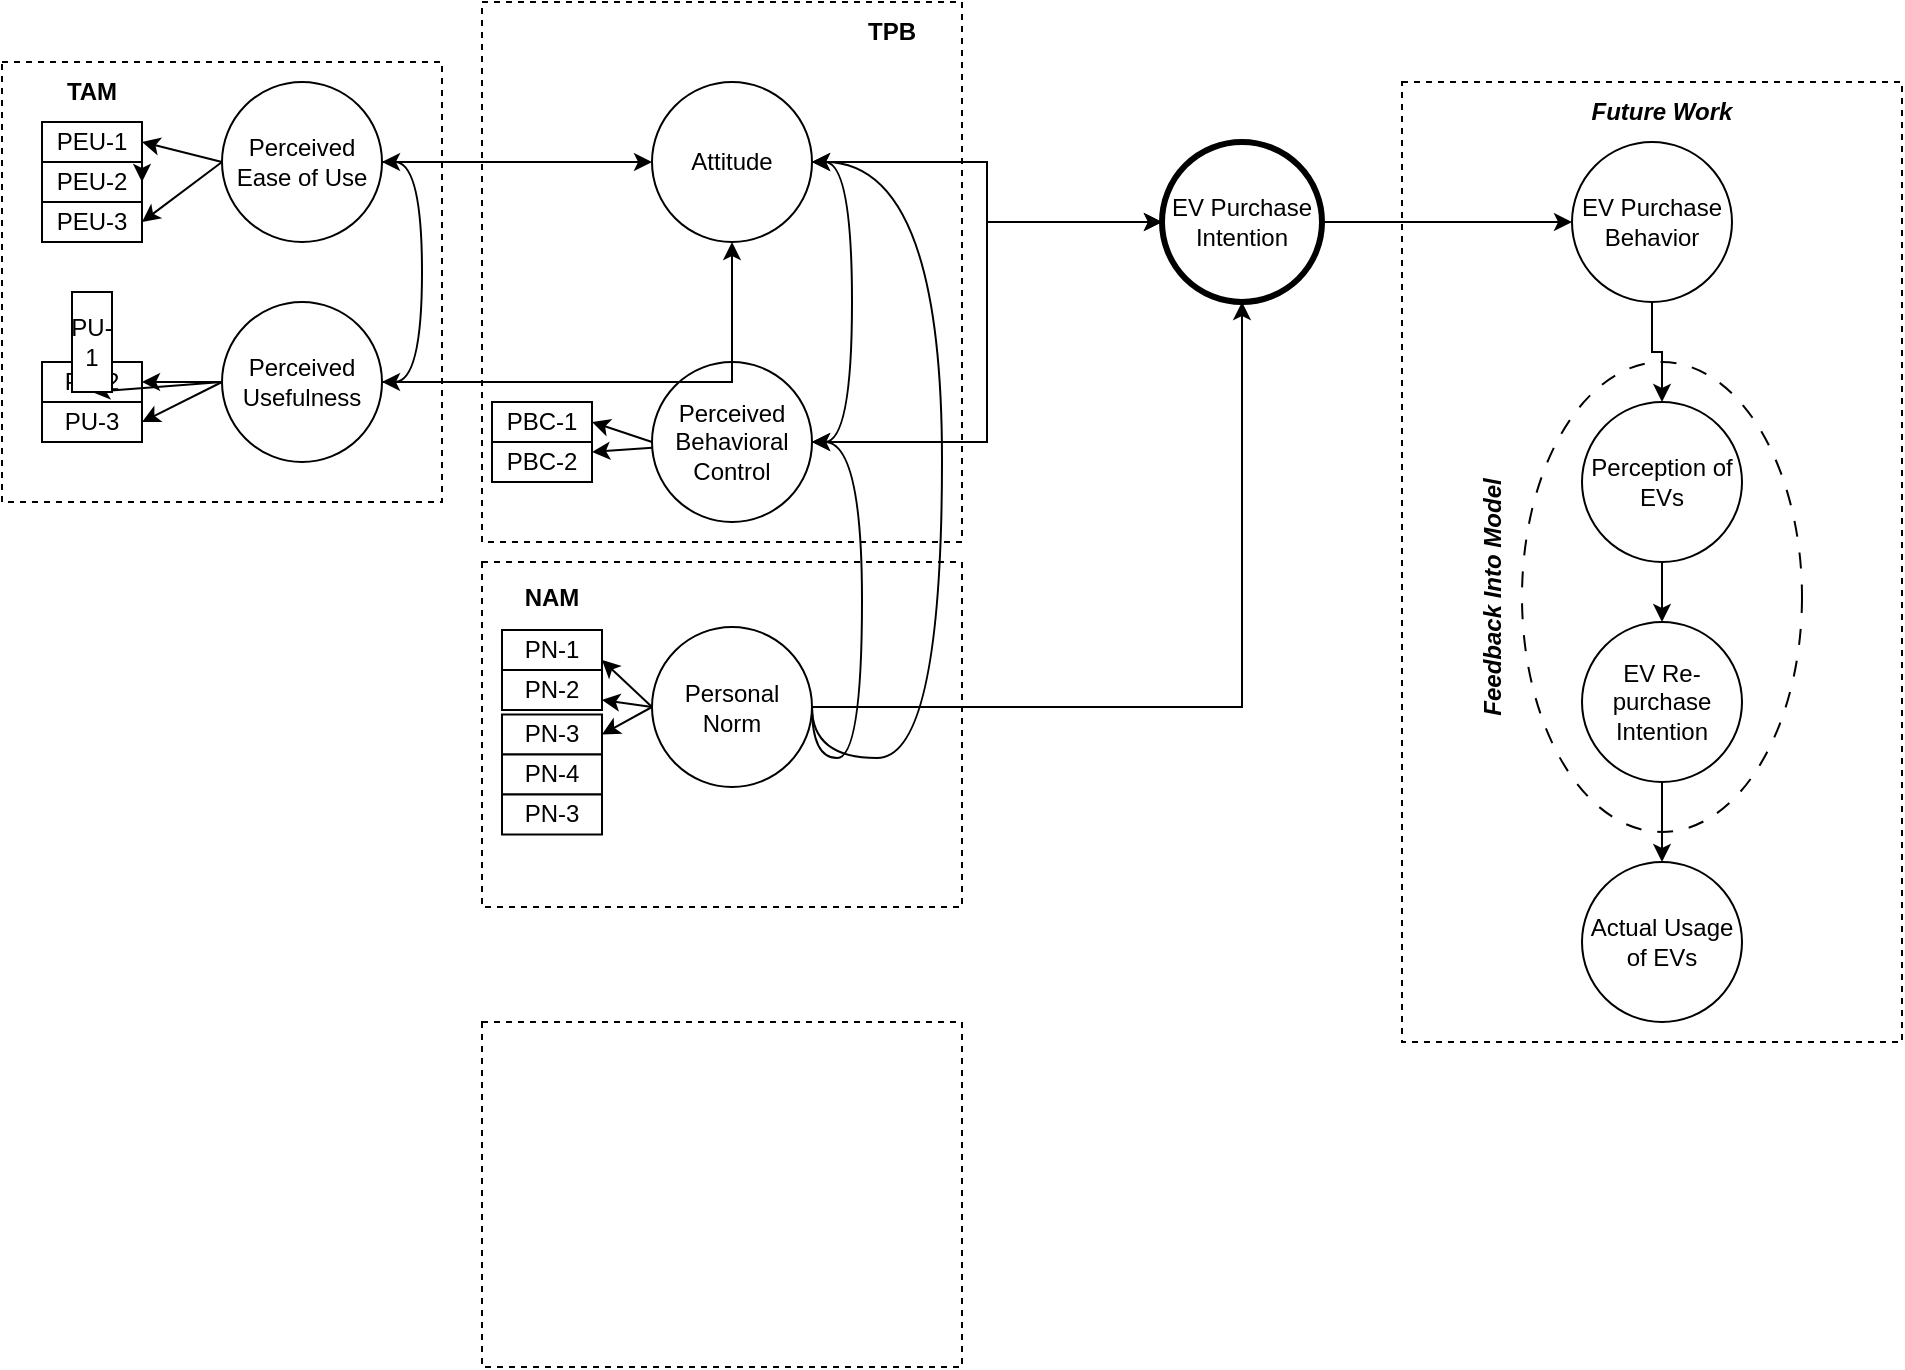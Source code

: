 <mxfile version="21.1.2" type="github">
  <diagram name="Page-1" id="kJrWrPGSgi8lEbWL6mTn">
    <mxGraphModel dx="1434" dy="804" grid="1" gridSize="10" guides="1" tooltips="1" connect="1" arrows="1" fold="1" page="1" pageScale="1" pageWidth="1169" pageHeight="827" math="0" shadow="0">
      <root>
        <mxCell id="0" />
        <mxCell id="1" parent="0" />
        <mxCell id="UyxpPyiTh_7J5SObI_an-36" value="" style="rounded=0;whiteSpace=wrap;html=1;fillColor=none;dashed=1;" vertex="1" parent="1">
          <mxGeometry x="380" y="90" width="240" height="270" as="geometry" />
        </mxCell>
        <mxCell id="UyxpPyiTh_7J5SObI_an-35" value="" style="rounded=0;whiteSpace=wrap;html=1;fillColor=none;dashed=1;" vertex="1" parent="1">
          <mxGeometry x="140" y="120" width="220" height="220" as="geometry" />
        </mxCell>
        <mxCell id="UyxpPyiTh_7J5SObI_an-37" value="" style="rounded=0;whiteSpace=wrap;html=1;fillColor=none;dashed=1;" vertex="1" parent="1">
          <mxGeometry x="380" y="370" width="240" height="172.5" as="geometry" />
        </mxCell>
        <mxCell id="IYlS7my690wejQT6I9Gt-76" value="" style="ellipse;whiteSpace=wrap;html=1;dashed=1;dashPattern=8 8;fillColor=none;" parent="1" vertex="1">
          <mxGeometry x="900" y="270" width="140" height="235" as="geometry" />
        </mxCell>
        <mxCell id="IYlS7my690wejQT6I9Gt-69" value="" style="whiteSpace=wrap;html=1;fillColor=none;dashed=1;" parent="1" vertex="1">
          <mxGeometry x="840" y="130" width="250" height="480" as="geometry" />
        </mxCell>
        <mxCell id="UyxpPyiTh_7J5SObI_an-33" style="edgeStyle=orthogonalEdgeStyle;rounded=0;orthogonalLoop=1;jettySize=auto;html=1;" edge="1" parent="1" source="IYlS7my690wejQT6I9Gt-1" target="IYlS7my690wejQT6I9Gt-67">
          <mxGeometry relative="1" as="geometry" />
        </mxCell>
        <mxCell id="UyxpPyiTh_7J5SObI_an-47" style="edgeStyle=orthogonalEdgeStyle;curved=1;rounded=0;orthogonalLoop=1;jettySize=auto;html=1;exitX=1;exitY=0.5;exitDx=0;exitDy=0;entryX=1;entryY=0.5;entryDx=0;entryDy=0;startArrow=classic;startFill=1;" edge="1" parent="1" source="IYlS7my690wejQT6I9Gt-1" target="IYlS7my690wejQT6I9Gt-2">
          <mxGeometry relative="1" as="geometry" />
        </mxCell>
        <mxCell id="IYlS7my690wejQT6I9Gt-1" value="Attitude" style="ellipse;whiteSpace=wrap;html=1;aspect=fixed;" parent="1" vertex="1">
          <mxGeometry x="465" y="130" width="80" height="80" as="geometry" />
        </mxCell>
        <mxCell id="IYlS7my690wejQT6I9Gt-91" style="edgeStyle=orthogonalEdgeStyle;rounded=0;orthogonalLoop=1;jettySize=auto;html=1;entryX=0;entryY=0.5;entryDx=0;entryDy=0;" parent="1" source="IYlS7my690wejQT6I9Gt-2" target="IYlS7my690wejQT6I9Gt-67" edge="1">
          <mxGeometry relative="1" as="geometry" />
        </mxCell>
        <mxCell id="IYlS7my690wejQT6I9Gt-2" value="Perceived Behavioral Control" style="ellipse;whiteSpace=wrap;html=1;aspect=fixed;" parent="1" vertex="1">
          <mxGeometry x="465" y="270" width="80" height="80" as="geometry" />
        </mxCell>
        <mxCell id="IYlS7my690wejQT6I9Gt-89" style="edgeStyle=orthogonalEdgeStyle;rounded=0;orthogonalLoop=1;jettySize=auto;html=1;" parent="1" source="IYlS7my690wejQT6I9Gt-4" target="IYlS7my690wejQT6I9Gt-67" edge="1">
          <mxGeometry relative="1" as="geometry" />
        </mxCell>
        <mxCell id="UyxpPyiTh_7J5SObI_an-48" style="edgeStyle=orthogonalEdgeStyle;curved=1;rounded=0;orthogonalLoop=1;jettySize=auto;html=1;exitX=1;exitY=0.5;exitDx=0;exitDy=0;entryX=1;entryY=0.5;entryDx=0;entryDy=0;" edge="1" parent="1" source="IYlS7my690wejQT6I9Gt-4" target="IYlS7my690wejQT6I9Gt-1">
          <mxGeometry relative="1" as="geometry">
            <Array as="points">
              <mxPoint x="610" y="468" />
              <mxPoint x="610" y="170" />
            </Array>
          </mxGeometry>
        </mxCell>
        <mxCell id="UyxpPyiTh_7J5SObI_an-49" style="edgeStyle=orthogonalEdgeStyle;curved=1;rounded=0;orthogonalLoop=1;jettySize=auto;html=1;exitX=1;exitY=0.5;exitDx=0;exitDy=0;entryX=1;entryY=0.5;entryDx=0;entryDy=0;" edge="1" parent="1" source="IYlS7my690wejQT6I9Gt-4" target="IYlS7my690wejQT6I9Gt-2">
          <mxGeometry relative="1" as="geometry">
            <mxPoint x="550" y="340" as="targetPoint" />
            <Array as="points">
              <mxPoint x="570" y="468" />
              <mxPoint x="570" y="310" />
            </Array>
          </mxGeometry>
        </mxCell>
        <mxCell id="IYlS7my690wejQT6I9Gt-4" value="Personal Norm" style="ellipse;whiteSpace=wrap;html=1;aspect=fixed;" parent="1" vertex="1">
          <mxGeometry x="465" y="402.5" width="80" height="80" as="geometry" />
        </mxCell>
        <mxCell id="UyxpPyiTh_7J5SObI_an-12" value="" style="edgeStyle=orthogonalEdgeStyle;rounded=0;orthogonalLoop=1;jettySize=auto;html=1;" edge="1" parent="1" source="IYlS7my690wejQT6I9Gt-6" target="IYlS7my690wejQT6I9Gt-1">
          <mxGeometry relative="1" as="geometry" />
        </mxCell>
        <mxCell id="UyxpPyiTh_7J5SObI_an-46" style="edgeStyle=orthogonalEdgeStyle;curved=1;rounded=0;orthogonalLoop=1;jettySize=auto;html=1;exitX=1;exitY=0.5;exitDx=0;exitDy=0;entryX=1;entryY=0.5;entryDx=0;entryDy=0;startArrow=classic;startFill=1;" edge="1" parent="1" source="IYlS7my690wejQT6I9Gt-6" target="IYlS7my690wejQT6I9Gt-5">
          <mxGeometry relative="1" as="geometry" />
        </mxCell>
        <mxCell id="IYlS7my690wejQT6I9Gt-6" value="Perceived Ease of Use" style="ellipse;whiteSpace=wrap;html=1;aspect=fixed;" parent="1" vertex="1">
          <mxGeometry x="250" y="130" width="80" height="80" as="geometry" />
        </mxCell>
        <mxCell id="IYlS7my690wejQT6I9Gt-29" value="PBC-1" style="rounded=0;whiteSpace=wrap;html=1;" parent="1" vertex="1">
          <mxGeometry x="385" y="290" width="50" height="20" as="geometry" />
        </mxCell>
        <mxCell id="IYlS7my690wejQT6I9Gt-33" value="PBC-2" style="rounded=0;whiteSpace=wrap;html=1;" parent="1" vertex="1">
          <mxGeometry x="385" y="310" width="50" height="20" as="geometry" />
        </mxCell>
        <mxCell id="IYlS7my690wejQT6I9Gt-34" value="PN-1" style="rounded=0;whiteSpace=wrap;html=1;" parent="1" vertex="1">
          <mxGeometry x="390" y="404" width="50" height="20" as="geometry" />
        </mxCell>
        <mxCell id="IYlS7my690wejQT6I9Gt-36" value="PN-2" style="rounded=0;whiteSpace=wrap;html=1;" parent="1" vertex="1">
          <mxGeometry x="390" y="424" width="50" height="20" as="geometry" />
        </mxCell>
        <mxCell id="IYlS7my690wejQT6I9Gt-37" value="PN-3" style="rounded=0;whiteSpace=wrap;html=1;" parent="1" vertex="1">
          <mxGeometry x="390" y="446.25" width="50" height="20" as="geometry" />
        </mxCell>
        <mxCell id="IYlS7my690wejQT6I9Gt-54" value="" style="endArrow=classic;html=1;rounded=0;entryX=1;entryY=0.25;entryDx=0;entryDy=0;" parent="1" target="IYlS7my690wejQT6I9Gt-33" edge="1" source="IYlS7my690wejQT6I9Gt-2">
          <mxGeometry width="50" height="50" relative="1" as="geometry">
            <mxPoint x="355" y="310" as="sourcePoint" />
            <mxPoint x="275" y="340" as="targetPoint" />
          </mxGeometry>
        </mxCell>
        <mxCell id="IYlS7my690wejQT6I9Gt-55" value="" style="endArrow=classic;html=1;rounded=0;entryX=1;entryY=0.5;entryDx=0;entryDy=0;exitX=0;exitY=0.5;exitDx=0;exitDy=0;" parent="1" target="IYlS7my690wejQT6I9Gt-29" edge="1" source="IYlS7my690wejQT6I9Gt-2">
          <mxGeometry width="50" height="50" relative="1" as="geometry">
            <mxPoint x="355" y="310" as="sourcePoint" />
            <mxPoint x="285" y="335" as="targetPoint" />
          </mxGeometry>
        </mxCell>
        <mxCell id="IYlS7my690wejQT6I9Gt-58" value="" style="endArrow=classic;html=1;rounded=0;entryX=1;entryY=0.75;entryDx=0;entryDy=0;exitX=0;exitY=0.5;exitDx=0;exitDy=0;" parent="1" source="IYlS7my690wejQT6I9Gt-4" target="IYlS7my690wejQT6I9Gt-36" edge="1">
          <mxGeometry width="50" height="50" relative="1" as="geometry">
            <mxPoint x="362.5" y="468" as="sourcePoint" />
            <mxPoint x="442.5" y="65" as="targetPoint" />
          </mxGeometry>
        </mxCell>
        <mxCell id="IYlS7my690wejQT6I9Gt-59" value="" style="endArrow=classic;html=1;rounded=0;entryX=1;entryY=0.75;entryDx=0;entryDy=0;exitX=0;exitY=0.5;exitDx=0;exitDy=0;" parent="1" source="IYlS7my690wejQT6I9Gt-4" target="IYlS7my690wejQT6I9Gt-34" edge="1">
          <mxGeometry width="50" height="50" relative="1" as="geometry">
            <mxPoint x="522.5" y="50" as="sourcePoint" />
            <mxPoint x="442.5" y="40" as="targetPoint" />
          </mxGeometry>
        </mxCell>
        <mxCell id="IYlS7my690wejQT6I9Gt-60" value="" style="endArrow=classic;html=1;rounded=0;exitX=0;exitY=0.5;exitDx=0;exitDy=0;entryX=1;entryY=0.5;entryDx=0;entryDy=0;" parent="1" source="IYlS7my690wejQT6I9Gt-4" target="IYlS7my690wejQT6I9Gt-37" edge="1">
          <mxGeometry width="50" height="50" relative="1" as="geometry">
            <mxPoint x="175" y="510" as="sourcePoint" />
            <mxPoint x="205" y="495" as="targetPoint" />
          </mxGeometry>
        </mxCell>
        <mxCell id="IYlS7my690wejQT6I9Gt-79" value="" style="edgeStyle=orthogonalEdgeStyle;rounded=0;orthogonalLoop=1;jettySize=auto;html=1;" parent="1" source="IYlS7my690wejQT6I9Gt-67" target="IYlS7my690wejQT6I9Gt-68" edge="1">
          <mxGeometry relative="1" as="geometry" />
        </mxCell>
        <mxCell id="IYlS7my690wejQT6I9Gt-67" value="EV Purchase Intention" style="ellipse;whiteSpace=wrap;html=1;aspect=fixed;strokeWidth=3;" parent="1" vertex="1">
          <mxGeometry x="720" y="160" width="80" height="80" as="geometry" />
        </mxCell>
        <mxCell id="IYlS7my690wejQT6I9Gt-82" value="" style="edgeStyle=orthogonalEdgeStyle;rounded=0;orthogonalLoop=1;jettySize=auto;html=1;" parent="1" source="IYlS7my690wejQT6I9Gt-68" target="IYlS7my690wejQT6I9Gt-72" edge="1">
          <mxGeometry relative="1" as="geometry" />
        </mxCell>
        <mxCell id="IYlS7my690wejQT6I9Gt-68" value="EV Purchase Behavior" style="ellipse;whiteSpace=wrap;html=1;aspect=fixed;" parent="1" vertex="1">
          <mxGeometry x="925" y="160" width="80" height="80" as="geometry" />
        </mxCell>
        <mxCell id="IYlS7my690wejQT6I9Gt-70" value="&lt;b&gt;&lt;i&gt;Future Work&lt;/i&gt;&lt;/b&gt;" style="text;strokeColor=none;align=center;fillColor=none;html=1;verticalAlign=middle;whiteSpace=wrap;rounded=0;" parent="1" vertex="1">
          <mxGeometry x="895" y="130" width="150" height="30" as="geometry" />
        </mxCell>
        <mxCell id="IYlS7my690wejQT6I9Gt-80" value="" style="edgeStyle=orthogonalEdgeStyle;rounded=0;orthogonalLoop=1;jettySize=auto;html=1;" parent="1" source="IYlS7my690wejQT6I9Gt-72" target="IYlS7my690wejQT6I9Gt-73" edge="1">
          <mxGeometry relative="1" as="geometry" />
        </mxCell>
        <mxCell id="IYlS7my690wejQT6I9Gt-72" value="Perception of EVs" style="ellipse;whiteSpace=wrap;html=1;aspect=fixed;" parent="1" vertex="1">
          <mxGeometry x="930" y="290" width="80" height="80" as="geometry" />
        </mxCell>
        <mxCell id="IYlS7my690wejQT6I9Gt-81" value="" style="edgeStyle=orthogonalEdgeStyle;rounded=0;orthogonalLoop=1;jettySize=auto;html=1;" parent="1" source="IYlS7my690wejQT6I9Gt-73" target="IYlS7my690wejQT6I9Gt-74" edge="1">
          <mxGeometry relative="1" as="geometry" />
        </mxCell>
        <mxCell id="IYlS7my690wejQT6I9Gt-73" value="EV Re-purchase Intention" style="ellipse;whiteSpace=wrap;html=1;aspect=fixed;" parent="1" vertex="1">
          <mxGeometry x="930" y="400" width="80" height="80" as="geometry" />
        </mxCell>
        <mxCell id="IYlS7my690wejQT6I9Gt-74" value="Actual Usage of EVs" style="ellipse;whiteSpace=wrap;html=1;aspect=fixed;" parent="1" vertex="1">
          <mxGeometry x="930" y="520" width="80" height="80" as="geometry" />
        </mxCell>
        <mxCell id="IYlS7my690wejQT6I9Gt-83" value="&lt;b&gt;&lt;i&gt;Feedback Into Model&lt;/i&gt;&lt;/b&gt;" style="text;strokeColor=none;align=center;fillColor=none;html=1;verticalAlign=middle;whiteSpace=wrap;rounded=0;rotation=-90;" parent="1" vertex="1">
          <mxGeometry x="810" y="377.5" width="150" height="20" as="geometry" />
        </mxCell>
        <mxCell id="UyxpPyiTh_7J5SObI_an-15" style="edgeStyle=orthogonalEdgeStyle;rounded=0;orthogonalLoop=1;jettySize=auto;html=1;" edge="1" parent="1" source="IYlS7my690wejQT6I9Gt-5" target="IYlS7my690wejQT6I9Gt-1">
          <mxGeometry relative="1" as="geometry" />
        </mxCell>
        <mxCell id="IYlS7my690wejQT6I9Gt-5" value="Perceived Usefulness" style="ellipse;whiteSpace=wrap;html=1;aspect=fixed;" parent="1" vertex="1">
          <mxGeometry x="250" y="240" width="80" height="80" as="geometry" />
        </mxCell>
        <mxCell id="UyxpPyiTh_7J5SObI_an-16" value="PU-2" style="rounded=0;whiteSpace=wrap;html=1;" vertex="1" parent="1">
          <mxGeometry x="160" y="270" width="50" height="20" as="geometry" />
        </mxCell>
        <mxCell id="UyxpPyiTh_7J5SObI_an-17" value="PU-3" style="rounded=0;whiteSpace=wrap;html=1;" vertex="1" parent="1">
          <mxGeometry x="160" y="290" width="50" height="20" as="geometry" />
        </mxCell>
        <mxCell id="UyxpPyiTh_7J5SObI_an-20" value="PEU-1" style="rounded=0;whiteSpace=wrap;html=1;" vertex="1" parent="1">
          <mxGeometry x="160" y="150" width="50" height="20" as="geometry" />
        </mxCell>
        <mxCell id="UyxpPyiTh_7J5SObI_an-21" value="PEU-2" style="rounded=0;whiteSpace=wrap;html=1;" vertex="1" parent="1">
          <mxGeometry x="160" y="170" width="50" height="20" as="geometry" />
        </mxCell>
        <mxCell id="UyxpPyiTh_7J5SObI_an-22" value="PEU-3" style="rounded=0;whiteSpace=wrap;html=1;" vertex="1" parent="1">
          <mxGeometry x="160" y="190" width="50" height="20" as="geometry" />
        </mxCell>
        <mxCell id="UyxpPyiTh_7J5SObI_an-23" value="" style="endArrow=classic;html=1;rounded=0;exitX=0;exitY=0.5;exitDx=0;exitDy=0;entryX=1;entryY=0.5;entryDx=0;entryDy=0;" edge="1" parent="1" source="IYlS7my690wejQT6I9Gt-6" target="UyxpPyiTh_7J5SObI_an-20">
          <mxGeometry width="50" height="50" relative="1" as="geometry">
            <mxPoint x="600" y="315" as="sourcePoint" />
            <mxPoint x="650" y="265" as="targetPoint" />
          </mxGeometry>
        </mxCell>
        <mxCell id="UyxpPyiTh_7J5SObI_an-24" value="" style="endArrow=classic;html=1;rounded=0;entryX=1;entryY=0.5;entryDx=0;entryDy=0;" edge="1" parent="1" target="UyxpPyiTh_7J5SObI_an-21">
          <mxGeometry width="50" height="50" relative="1" as="geometry">
            <mxPoint x="210" y="165" as="sourcePoint" />
            <mxPoint x="180" y="145" as="targetPoint" />
          </mxGeometry>
        </mxCell>
        <mxCell id="UyxpPyiTh_7J5SObI_an-25" value="" style="endArrow=classic;html=1;rounded=0;entryX=1;entryY=0.5;entryDx=0;entryDy=0;exitX=0;exitY=0.5;exitDx=0;exitDy=0;" edge="1" parent="1" source="IYlS7my690wejQT6I9Gt-6" target="UyxpPyiTh_7J5SObI_an-22">
          <mxGeometry width="50" height="50" relative="1" as="geometry">
            <mxPoint x="230" y="185" as="sourcePoint" />
            <mxPoint x="190" y="155" as="targetPoint" />
          </mxGeometry>
        </mxCell>
        <mxCell id="UyxpPyiTh_7J5SObI_an-30" value="" style="endArrow=classic;html=1;rounded=0;exitX=0;exitY=0.5;exitDx=0;exitDy=0;entryX=1;entryY=0.5;entryDx=0;entryDy=0;" edge="1" parent="1" source="IYlS7my690wejQT6I9Gt-5" target="UyxpPyiTh_7J5SObI_an-16">
          <mxGeometry width="50" height="50" relative="1" as="geometry">
            <mxPoint x="220" y="270" as="sourcePoint" />
            <mxPoint x="180" y="255" as="targetPoint" />
          </mxGeometry>
        </mxCell>
        <mxCell id="UyxpPyiTh_7J5SObI_an-31" value="" style="endArrow=classic;html=1;rounded=0;exitX=0;exitY=0.5;exitDx=0;exitDy=0;entryX=1;entryY=0.5;entryDx=0;entryDy=0;" edge="1" parent="1" source="IYlS7my690wejQT6I9Gt-5" target="UyxpPyiTh_7J5SObI_an-17">
          <mxGeometry width="50" height="50" relative="1" as="geometry">
            <mxPoint x="220" y="270" as="sourcePoint" />
            <mxPoint x="180" y="275" as="targetPoint" />
          </mxGeometry>
        </mxCell>
        <mxCell id="UyxpPyiTh_7J5SObI_an-50" value="&lt;b&gt;TPB&lt;/b&gt;" style="text;strokeColor=none;align=center;fillColor=none;html=1;verticalAlign=middle;whiteSpace=wrap;rounded=0;" vertex="1" parent="1">
          <mxGeometry x="555" y="90" width="60" height="30" as="geometry" />
        </mxCell>
        <mxCell id="UyxpPyiTh_7J5SObI_an-51" value="&lt;b&gt;TAM&lt;/b&gt;" style="text;strokeColor=none;align=center;fillColor=none;html=1;verticalAlign=middle;whiteSpace=wrap;rounded=0;" vertex="1" parent="1">
          <mxGeometry x="155" y="120" width="60" height="30" as="geometry" />
        </mxCell>
        <mxCell id="UyxpPyiTh_7J5SObI_an-52" value="&lt;b&gt;NAM&lt;/b&gt;" style="text;strokeColor=none;align=center;fillColor=none;html=1;verticalAlign=middle;whiteSpace=wrap;rounded=0;" vertex="1" parent="1">
          <mxGeometry x="385" y="372.5" width="60" height="30" as="geometry" />
        </mxCell>
        <mxCell id="UyxpPyiTh_7J5SObI_an-53" value="" style="endArrow=classic;html=1;rounded=0;exitX=0;exitY=0.5;exitDx=0;exitDy=0;entryX=1;entryY=0.5;entryDx=0;entryDy=0;" edge="1" parent="1" source="IYlS7my690wejQT6I9Gt-5" target="IYlS7my690wejQT6I9Gt-9">
          <mxGeometry width="50" height="50" relative="1" as="geometry">
            <mxPoint x="250" y="280" as="sourcePoint" />
            <mxPoint x="170" y="245" as="targetPoint" />
          </mxGeometry>
        </mxCell>
        <mxCell id="IYlS7my690wejQT6I9Gt-9" value="PU-1" style="rounded=0;whiteSpace=wrap;html=1;direction=south;" parent="1" vertex="1">
          <mxGeometry x="175" y="235" width="20" height="50" as="geometry" />
        </mxCell>
        <mxCell id="UyxpPyiTh_7J5SObI_an-58" value="" style="rounded=0;whiteSpace=wrap;html=1;fillColor=none;dashed=1;" vertex="1" parent="1">
          <mxGeometry x="380" y="600" width="240" height="172.5" as="geometry" />
        </mxCell>
        <mxCell id="UyxpPyiTh_7J5SObI_an-59" value="PN-4" style="rounded=0;whiteSpace=wrap;html=1;" vertex="1" parent="1">
          <mxGeometry x="390" y="466.25" width="50" height="20" as="geometry" />
        </mxCell>
        <mxCell id="UyxpPyiTh_7J5SObI_an-60" value="PN-3" style="rounded=0;whiteSpace=wrap;html=1;" vertex="1" parent="1">
          <mxGeometry x="390" y="486.25" width="50" height="20" as="geometry" />
        </mxCell>
      </root>
    </mxGraphModel>
  </diagram>
</mxfile>
